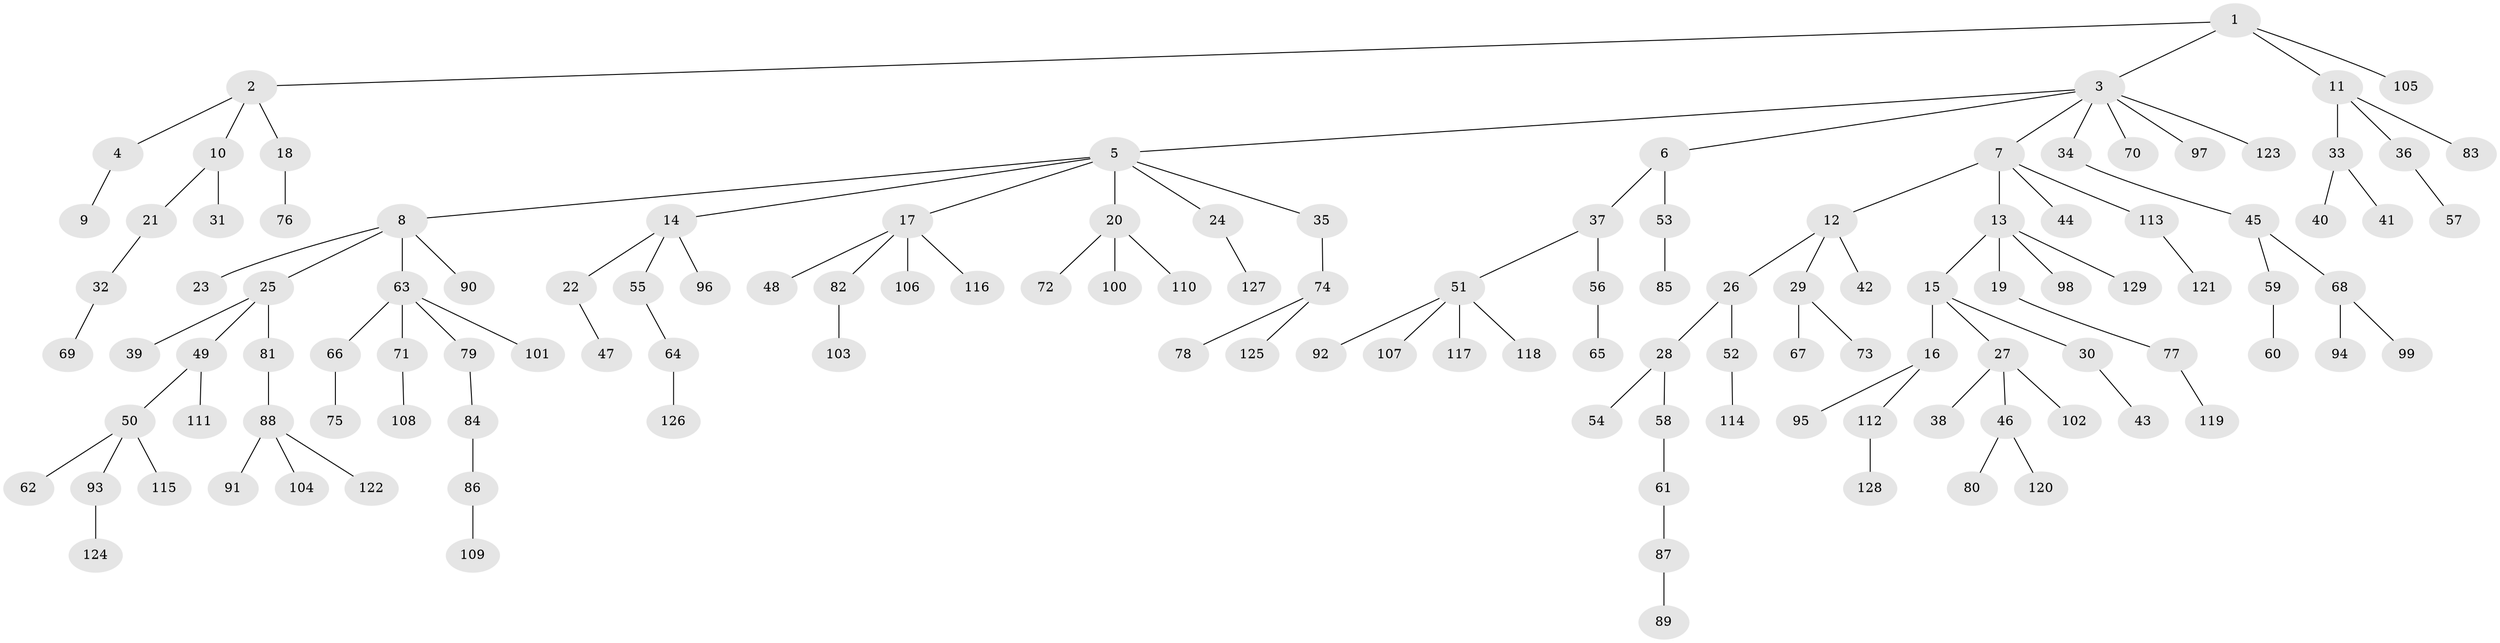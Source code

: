 // coarse degree distribution, {6: 0.011627906976744186, 4: 0.09302325581395349, 8: 0.011627906976744186, 2: 0.16279069767441862, 7: 0.023255813953488372, 5: 0.023255813953488372, 1: 0.5930232558139535, 3: 0.08139534883720931}
// Generated by graph-tools (version 1.1) at 2025/42/03/06/25 10:42:02]
// undirected, 129 vertices, 128 edges
graph export_dot {
graph [start="1"]
  node [color=gray90,style=filled];
  1;
  2;
  3;
  4;
  5;
  6;
  7;
  8;
  9;
  10;
  11;
  12;
  13;
  14;
  15;
  16;
  17;
  18;
  19;
  20;
  21;
  22;
  23;
  24;
  25;
  26;
  27;
  28;
  29;
  30;
  31;
  32;
  33;
  34;
  35;
  36;
  37;
  38;
  39;
  40;
  41;
  42;
  43;
  44;
  45;
  46;
  47;
  48;
  49;
  50;
  51;
  52;
  53;
  54;
  55;
  56;
  57;
  58;
  59;
  60;
  61;
  62;
  63;
  64;
  65;
  66;
  67;
  68;
  69;
  70;
  71;
  72;
  73;
  74;
  75;
  76;
  77;
  78;
  79;
  80;
  81;
  82;
  83;
  84;
  85;
  86;
  87;
  88;
  89;
  90;
  91;
  92;
  93;
  94;
  95;
  96;
  97;
  98;
  99;
  100;
  101;
  102;
  103;
  104;
  105;
  106;
  107;
  108;
  109;
  110;
  111;
  112;
  113;
  114;
  115;
  116;
  117;
  118;
  119;
  120;
  121;
  122;
  123;
  124;
  125;
  126;
  127;
  128;
  129;
  1 -- 2;
  1 -- 3;
  1 -- 11;
  1 -- 105;
  2 -- 4;
  2 -- 10;
  2 -- 18;
  3 -- 5;
  3 -- 6;
  3 -- 7;
  3 -- 34;
  3 -- 70;
  3 -- 97;
  3 -- 123;
  4 -- 9;
  5 -- 8;
  5 -- 14;
  5 -- 17;
  5 -- 20;
  5 -- 24;
  5 -- 35;
  6 -- 37;
  6 -- 53;
  7 -- 12;
  7 -- 13;
  7 -- 44;
  7 -- 113;
  8 -- 23;
  8 -- 25;
  8 -- 63;
  8 -- 90;
  10 -- 21;
  10 -- 31;
  11 -- 33;
  11 -- 36;
  11 -- 83;
  12 -- 26;
  12 -- 29;
  12 -- 42;
  13 -- 15;
  13 -- 19;
  13 -- 98;
  13 -- 129;
  14 -- 22;
  14 -- 55;
  14 -- 96;
  15 -- 16;
  15 -- 27;
  15 -- 30;
  16 -- 95;
  16 -- 112;
  17 -- 48;
  17 -- 82;
  17 -- 106;
  17 -- 116;
  18 -- 76;
  19 -- 77;
  20 -- 72;
  20 -- 100;
  20 -- 110;
  21 -- 32;
  22 -- 47;
  24 -- 127;
  25 -- 39;
  25 -- 49;
  25 -- 81;
  26 -- 28;
  26 -- 52;
  27 -- 38;
  27 -- 46;
  27 -- 102;
  28 -- 54;
  28 -- 58;
  29 -- 67;
  29 -- 73;
  30 -- 43;
  32 -- 69;
  33 -- 40;
  33 -- 41;
  34 -- 45;
  35 -- 74;
  36 -- 57;
  37 -- 51;
  37 -- 56;
  45 -- 59;
  45 -- 68;
  46 -- 80;
  46 -- 120;
  49 -- 50;
  49 -- 111;
  50 -- 62;
  50 -- 93;
  50 -- 115;
  51 -- 92;
  51 -- 107;
  51 -- 117;
  51 -- 118;
  52 -- 114;
  53 -- 85;
  55 -- 64;
  56 -- 65;
  58 -- 61;
  59 -- 60;
  61 -- 87;
  63 -- 66;
  63 -- 71;
  63 -- 79;
  63 -- 101;
  64 -- 126;
  66 -- 75;
  68 -- 94;
  68 -- 99;
  71 -- 108;
  74 -- 78;
  74 -- 125;
  77 -- 119;
  79 -- 84;
  81 -- 88;
  82 -- 103;
  84 -- 86;
  86 -- 109;
  87 -- 89;
  88 -- 91;
  88 -- 104;
  88 -- 122;
  93 -- 124;
  112 -- 128;
  113 -- 121;
}

